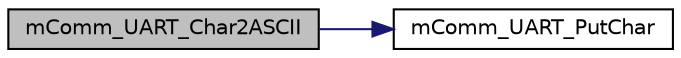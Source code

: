 digraph "mComm_UART_Char2ASCII"
{
  edge [fontname="Helvetica",fontsize="10",labelfontname="Helvetica",labelfontsize="10"];
  node [fontname="Helvetica",fontsize="10",shape=record];
  rankdir="LR";
  Node1 [label="mComm_UART_Char2ASCII",height=0.2,width=0.4,color="black", fillcolor="grey75", style="filled", fontcolor="black"];
  Node1 -> Node2 [color="midnightblue",fontsize="10",style="solid"];
  Node2 [label="mComm_UART_PutChar",height=0.2,width=0.4,color="black", fillcolor="white", style="filled",URL="$m_comm_8c.html#a52e190faf8c2c0afe082c6ab232da4c8"];
}
